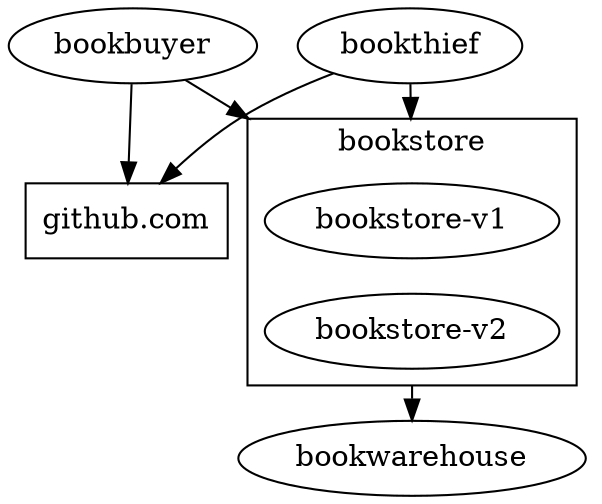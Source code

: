 // dot -o graph.svg -T svg graph.svg
digraph G {
    compound=true;
    ranksep="0";
    edge [minlen=2];

    gh [label="github.com" shape=rect];
    {bookbuyer bookthief} -> gh;
    {bookbuyer bookthief} -> b1 [lhead=cluster0];

    subgraph cluster0 {
        label="bookstore";
        b1[label="bookstore-v1"];
        b2[label="bookstore-v2"];
        b1 -> b2 [style=invis];
    }

    b2 -> bookwarehouse [ltail=cluster0];
}
